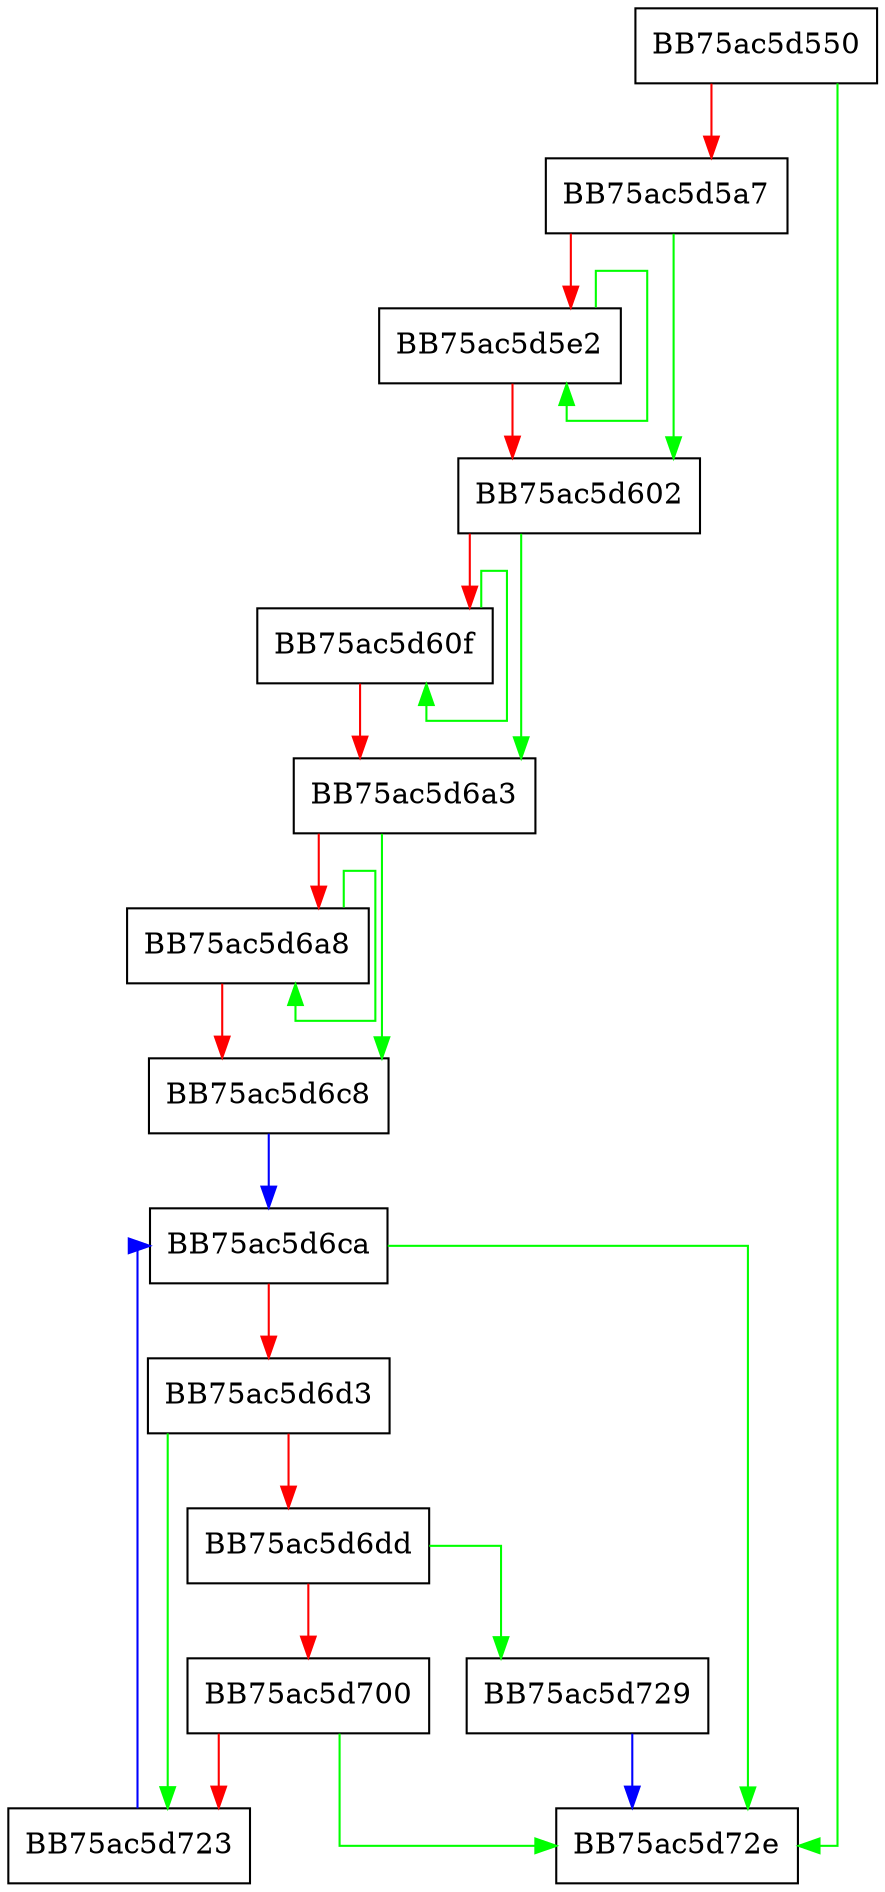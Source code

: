 digraph lglz_detectVersion {
  node [shape="box"];
  graph [splines=ortho];
  BB75ac5d550 -> BB75ac5d72e [color="green"];
  BB75ac5d550 -> BB75ac5d5a7 [color="red"];
  BB75ac5d5a7 -> BB75ac5d602 [color="green"];
  BB75ac5d5a7 -> BB75ac5d5e2 [color="red"];
  BB75ac5d5e2 -> BB75ac5d5e2 [color="green"];
  BB75ac5d5e2 -> BB75ac5d602 [color="red"];
  BB75ac5d602 -> BB75ac5d6a3 [color="green"];
  BB75ac5d602 -> BB75ac5d60f [color="red"];
  BB75ac5d60f -> BB75ac5d60f [color="green"];
  BB75ac5d60f -> BB75ac5d6a3 [color="red"];
  BB75ac5d6a3 -> BB75ac5d6c8 [color="green"];
  BB75ac5d6a3 -> BB75ac5d6a8 [color="red"];
  BB75ac5d6a8 -> BB75ac5d6a8 [color="green"];
  BB75ac5d6a8 -> BB75ac5d6c8 [color="red"];
  BB75ac5d6c8 -> BB75ac5d6ca [color="blue"];
  BB75ac5d6ca -> BB75ac5d72e [color="green"];
  BB75ac5d6ca -> BB75ac5d6d3 [color="red"];
  BB75ac5d6d3 -> BB75ac5d723 [color="green"];
  BB75ac5d6d3 -> BB75ac5d6dd [color="red"];
  BB75ac5d6dd -> BB75ac5d729 [color="green"];
  BB75ac5d6dd -> BB75ac5d700 [color="red"];
  BB75ac5d700 -> BB75ac5d72e [color="green"];
  BB75ac5d700 -> BB75ac5d723 [color="red"];
  BB75ac5d723 -> BB75ac5d6ca [color="blue"];
  BB75ac5d729 -> BB75ac5d72e [color="blue"];
}